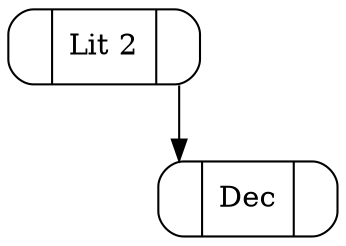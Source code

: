 digraph {
  "margin"=0
  "compound"="true"
  // "rankdir"="LR"
  "rankdir"="TB"
  "nslimit"=20
  node ["shape"="Mrecord"]
  0 ["label"="{ <i0> } | Dec | { <o0> }"]
  1 ["label"="{ <i0> } | Lit 2 | { <o0> }"]
  1:"o0" -> 0:"i0"
}
